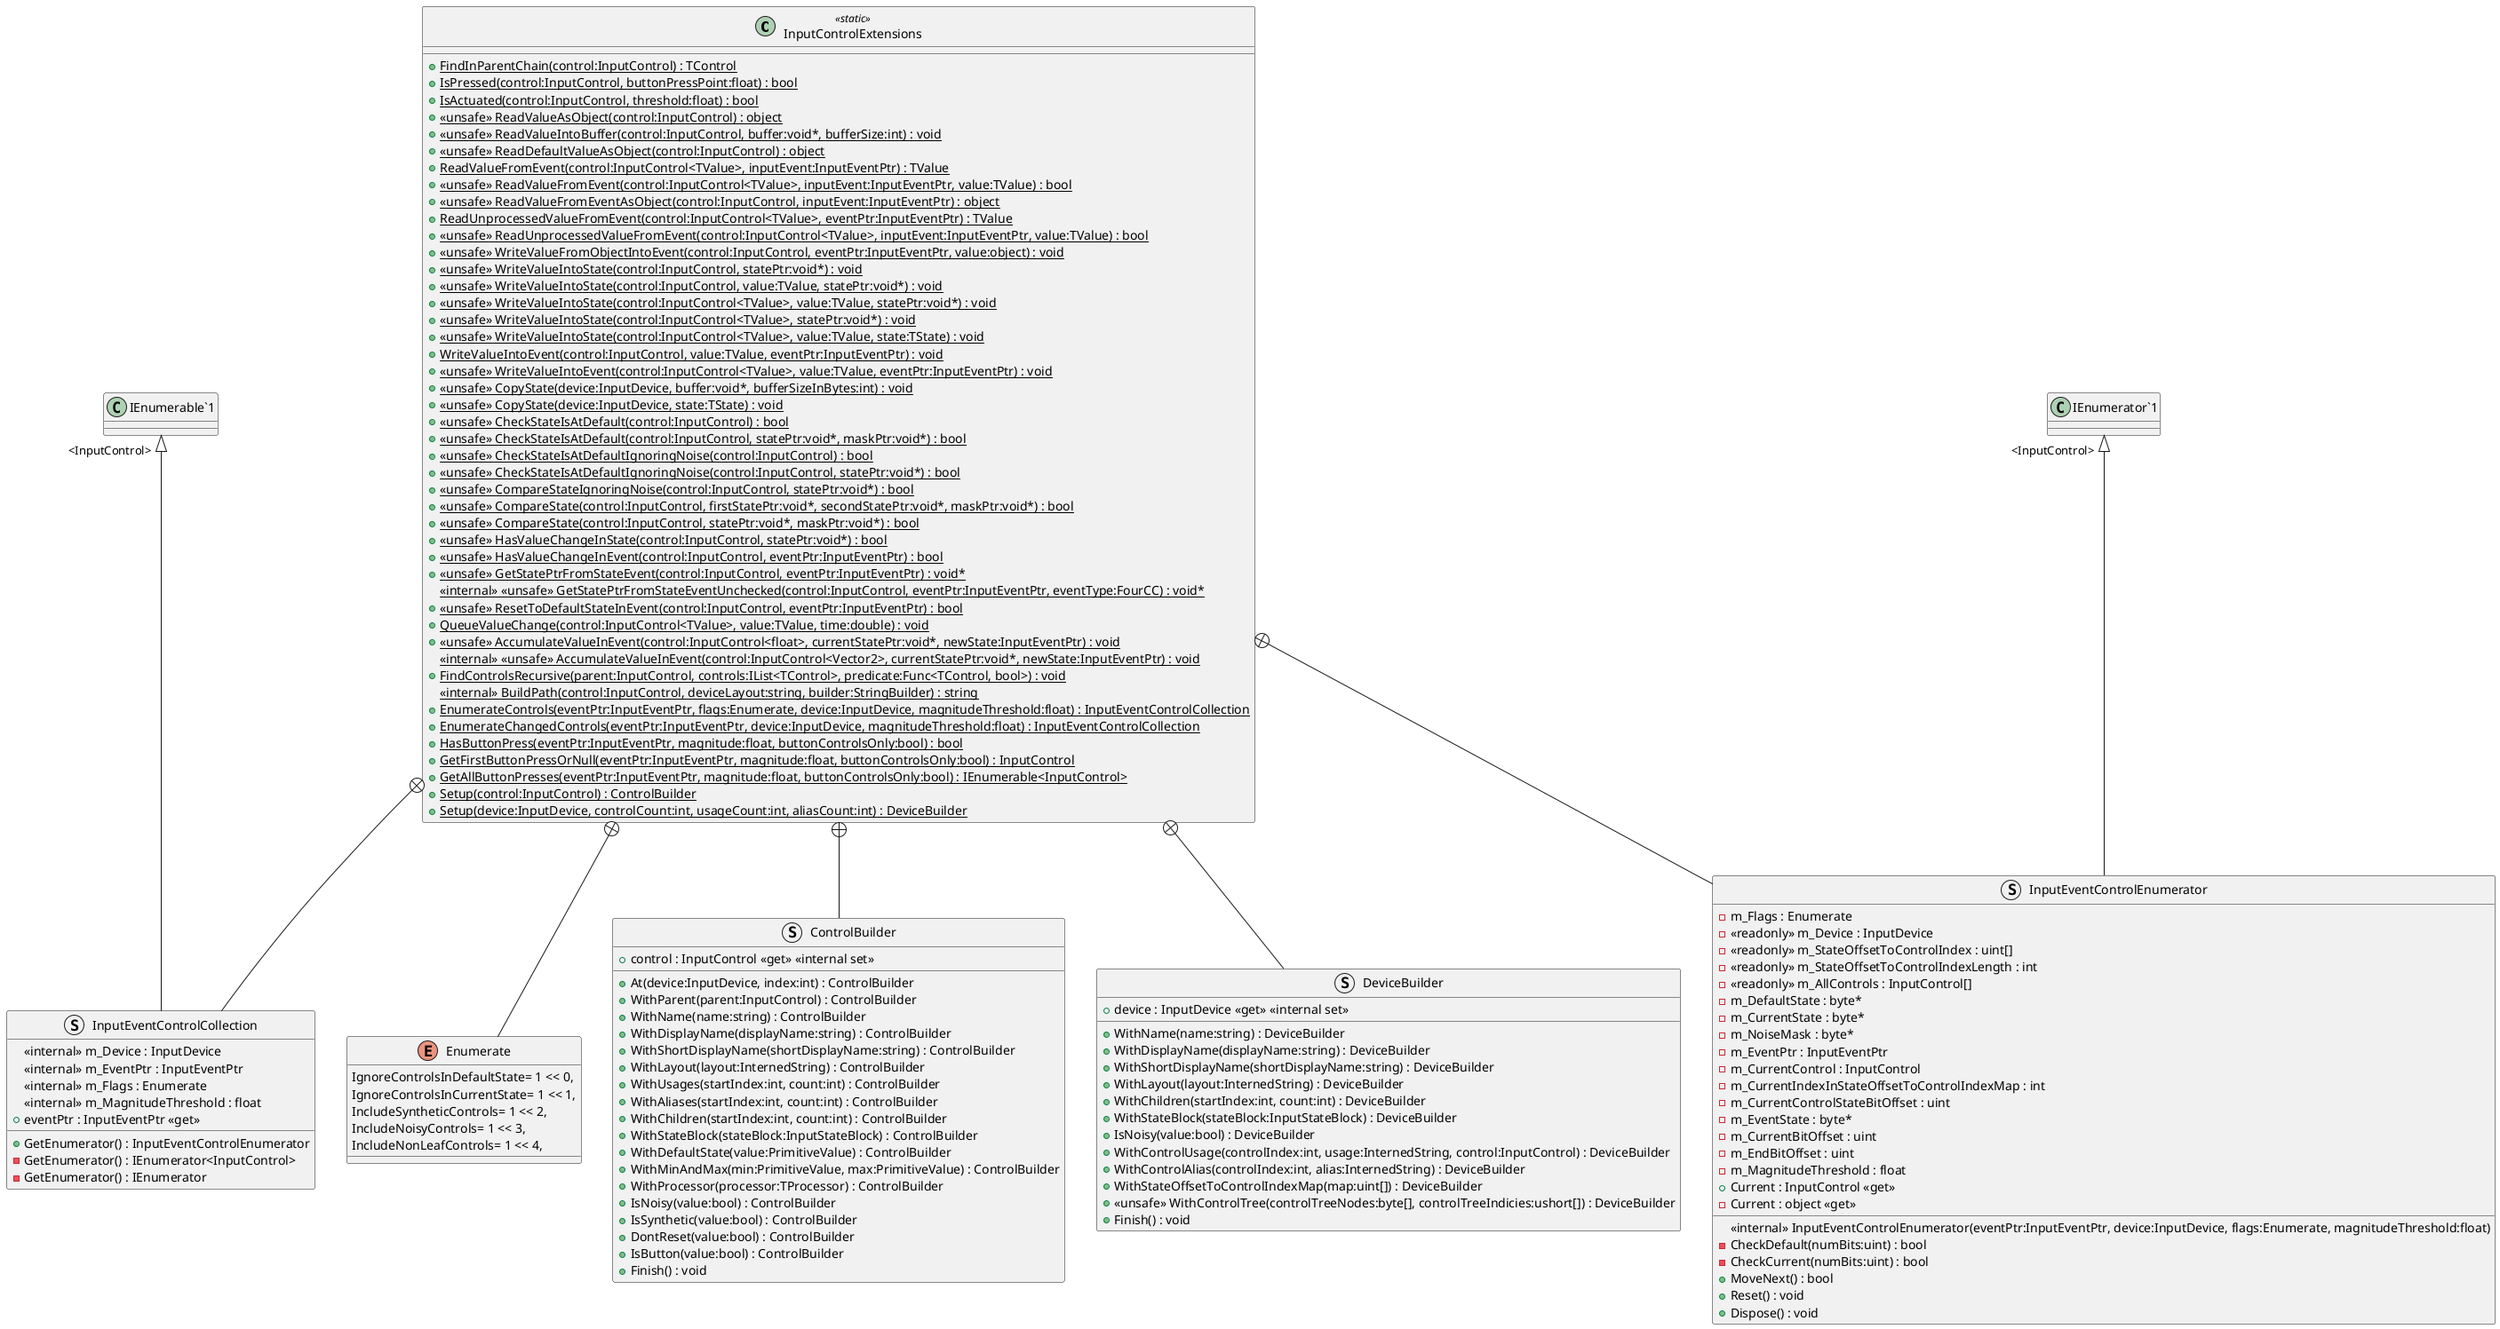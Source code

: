 @startuml
class InputControlExtensions <<static>> {
    + {static} FindInParentChain(control:InputControl) : TControl
    + {static} IsPressed(control:InputControl, buttonPressPoint:float) : bool
    + {static} IsActuated(control:InputControl, threshold:float) : bool
    + {static} <<unsafe>> ReadValueAsObject(control:InputControl) : object
    + {static} <<unsafe>> ReadValueIntoBuffer(control:InputControl, buffer:void*, bufferSize:int) : void
    + {static} <<unsafe>> ReadDefaultValueAsObject(control:InputControl) : object
    + {static} ReadValueFromEvent(control:InputControl<TValue>, inputEvent:InputEventPtr) : TValue
    + {static} <<unsafe>> ReadValueFromEvent(control:InputControl<TValue>, inputEvent:InputEventPtr, value:TValue) : bool
    + {static} <<unsafe>> ReadValueFromEventAsObject(control:InputControl, inputEvent:InputEventPtr) : object
    + {static} ReadUnprocessedValueFromEvent(control:InputControl<TValue>, eventPtr:InputEventPtr) : TValue
    + {static} <<unsafe>> ReadUnprocessedValueFromEvent(control:InputControl<TValue>, inputEvent:InputEventPtr, value:TValue) : bool
    + {static} <<unsafe>> WriteValueFromObjectIntoEvent(control:InputControl, eventPtr:InputEventPtr, value:object) : void
    + {static} <<unsafe>> WriteValueIntoState(control:InputControl, statePtr:void*) : void
    + {static} <<unsafe>> WriteValueIntoState(control:InputControl, value:TValue, statePtr:void*) : void
    + {static} <<unsafe>> WriteValueIntoState(control:InputControl<TValue>, value:TValue, statePtr:void*) : void
    + {static} <<unsafe>> WriteValueIntoState(control:InputControl<TValue>, statePtr:void*) : void
    + {static} <<unsafe>> WriteValueIntoState(control:InputControl<TValue>, value:TValue, state:TState) : void
    + {static} WriteValueIntoEvent(control:InputControl, value:TValue, eventPtr:InputEventPtr) : void
    + {static} <<unsafe>> WriteValueIntoEvent(control:InputControl<TValue>, value:TValue, eventPtr:InputEventPtr) : void
    + {static} <<unsafe>> CopyState(device:InputDevice, buffer:void*, bufferSizeInBytes:int) : void
    + {static} <<unsafe>> CopyState(device:InputDevice, state:TState) : void
    + {static} <<unsafe>> CheckStateIsAtDefault(control:InputControl) : bool
    + {static} <<unsafe>> CheckStateIsAtDefault(control:InputControl, statePtr:void*, maskPtr:void*) : bool
    + {static} <<unsafe>> CheckStateIsAtDefaultIgnoringNoise(control:InputControl) : bool
    + {static} <<unsafe>> CheckStateIsAtDefaultIgnoringNoise(control:InputControl, statePtr:void*) : bool
    + {static} <<unsafe>> CompareStateIgnoringNoise(control:InputControl, statePtr:void*) : bool
    + {static} <<unsafe>> CompareState(control:InputControl, firstStatePtr:void*, secondStatePtr:void*, maskPtr:void*) : bool
    + {static} <<unsafe>> CompareState(control:InputControl, statePtr:void*, maskPtr:void*) : bool
    + {static} <<unsafe>> HasValueChangeInState(control:InputControl, statePtr:void*) : bool
    + {static} <<unsafe>> HasValueChangeInEvent(control:InputControl, eventPtr:InputEventPtr) : bool
    + {static} <<unsafe>> GetStatePtrFromStateEvent(control:InputControl, eventPtr:InputEventPtr) : void*
    <<internal>> {static} <<unsafe>> GetStatePtrFromStateEventUnchecked(control:InputControl, eventPtr:InputEventPtr, eventType:FourCC) : void*
    + {static} <<unsafe>> ResetToDefaultStateInEvent(control:InputControl, eventPtr:InputEventPtr) : bool
    + {static} QueueValueChange(control:InputControl<TValue>, value:TValue, time:double) : void
    + {static} <<unsafe>> AccumulateValueInEvent(control:InputControl<float>, currentStatePtr:void*, newState:InputEventPtr) : void
    <<internal>> {static} <<unsafe>> AccumulateValueInEvent(control:InputControl<Vector2>, currentStatePtr:void*, newState:InputEventPtr) : void
    + {static} FindControlsRecursive(parent:InputControl, controls:IList<TControl>, predicate:Func<TControl, bool>) : void
    <<internal>> {static} BuildPath(control:InputControl, deviceLayout:string, builder:StringBuilder) : string
    + {static} EnumerateControls(eventPtr:InputEventPtr, flags:Enumerate, device:InputDevice, magnitudeThreshold:float) : InputEventControlCollection
    + {static} EnumerateChangedControls(eventPtr:InputEventPtr, device:InputDevice, magnitudeThreshold:float) : InputEventControlCollection
    + {static} HasButtonPress(eventPtr:InputEventPtr, magnitude:float, buttonControlsOnly:bool) : bool
    + {static} GetFirstButtonPressOrNull(eventPtr:InputEventPtr, magnitude:float, buttonControlsOnly:bool) : InputControl
    + {static} GetAllButtonPresses(eventPtr:InputEventPtr, magnitude:float, buttonControlsOnly:bool) : IEnumerable<InputControl>
    + {static} Setup(control:InputControl) : ControlBuilder
    + {static} Setup(device:InputDevice, controlCount:int, usageCount:int, aliasCount:int) : DeviceBuilder
}
enum Enumerate {
    IgnoreControlsInDefaultState= 1 << 0,
    IgnoreControlsInCurrentState= 1 << 1,
    IncludeSyntheticControls= 1 << 2,
    IncludeNoisyControls= 1 << 3,
    IncludeNonLeafControls= 1 << 4,
}
struct InputEventControlCollection {
    <<internal>> m_Device : InputDevice
    <<internal>> m_EventPtr : InputEventPtr
    <<internal>> m_Flags : Enumerate
    <<internal>> m_MagnitudeThreshold : float
    + eventPtr : InputEventPtr <<get>>
    + GetEnumerator() : InputEventControlEnumerator
    - GetEnumerator() : IEnumerator<InputControl>
    - GetEnumerator() : IEnumerator
}
struct InputEventControlEnumerator {
    - m_Flags : Enumerate
    - <<readonly>> m_Device : InputDevice
    - <<readonly>> m_StateOffsetToControlIndex : uint[]
    - <<readonly>> m_StateOffsetToControlIndexLength : int
    - <<readonly>> m_AllControls : InputControl[]
    - m_DefaultState : byte*
    - m_CurrentState : byte*
    - m_NoiseMask : byte*
    - m_EventPtr : InputEventPtr
    - m_CurrentControl : InputControl
    - m_CurrentIndexInStateOffsetToControlIndexMap : int
    - m_CurrentControlStateBitOffset : uint
    - m_EventState : byte*
    - m_CurrentBitOffset : uint
    - m_EndBitOffset : uint
    - m_MagnitudeThreshold : float
    <<internal>> InputEventControlEnumerator(eventPtr:InputEventPtr, device:InputDevice, flags:Enumerate, magnitudeThreshold:float)
    - CheckDefault(numBits:uint) : bool
    - CheckCurrent(numBits:uint) : bool
    + MoveNext() : bool
    + Reset() : void
    + Dispose() : void
    + Current : InputControl <<get>>
    - Current : object <<get>>
}
struct ControlBuilder {
    + control : InputControl <<get>> <<internal set>>
    + At(device:InputDevice, index:int) : ControlBuilder
    + WithParent(parent:InputControl) : ControlBuilder
    + WithName(name:string) : ControlBuilder
    + WithDisplayName(displayName:string) : ControlBuilder
    + WithShortDisplayName(shortDisplayName:string) : ControlBuilder
    + WithLayout(layout:InternedString) : ControlBuilder
    + WithUsages(startIndex:int, count:int) : ControlBuilder
    + WithAliases(startIndex:int, count:int) : ControlBuilder
    + WithChildren(startIndex:int, count:int) : ControlBuilder
    + WithStateBlock(stateBlock:InputStateBlock) : ControlBuilder
    + WithDefaultState(value:PrimitiveValue) : ControlBuilder
    + WithMinAndMax(min:PrimitiveValue, max:PrimitiveValue) : ControlBuilder
    + WithProcessor(processor:TProcessor) : ControlBuilder
    + IsNoisy(value:bool) : ControlBuilder
    + IsSynthetic(value:bool) : ControlBuilder
    + DontReset(value:bool) : ControlBuilder
    + IsButton(value:bool) : ControlBuilder
    + Finish() : void
}
struct DeviceBuilder {
    + device : InputDevice <<get>> <<internal set>>
    + WithName(name:string) : DeviceBuilder
    + WithDisplayName(displayName:string) : DeviceBuilder
    + WithShortDisplayName(shortDisplayName:string) : DeviceBuilder
    + WithLayout(layout:InternedString) : DeviceBuilder
    + WithChildren(startIndex:int, count:int) : DeviceBuilder
    + WithStateBlock(stateBlock:InputStateBlock) : DeviceBuilder
    + IsNoisy(value:bool) : DeviceBuilder
    + WithControlUsage(controlIndex:int, usage:InternedString, control:InputControl) : DeviceBuilder
    + WithControlAlias(controlIndex:int, alias:InternedString) : DeviceBuilder
    + WithStateOffsetToControlIndexMap(map:uint[]) : DeviceBuilder
    + <<unsafe>> WithControlTree(controlTreeNodes:byte[], controlTreeIndicies:ushort[]) : DeviceBuilder
    + Finish() : void
}
InputControlExtensions +-- Enumerate
InputControlExtensions +-- InputEventControlCollection
"IEnumerable`1" "<InputControl>" <|-- InputEventControlCollection
InputControlExtensions +-- InputEventControlEnumerator
"IEnumerator`1" "<InputControl>" <|-- InputEventControlEnumerator
InputControlExtensions +-- ControlBuilder
InputControlExtensions +-- DeviceBuilder
@enduml
